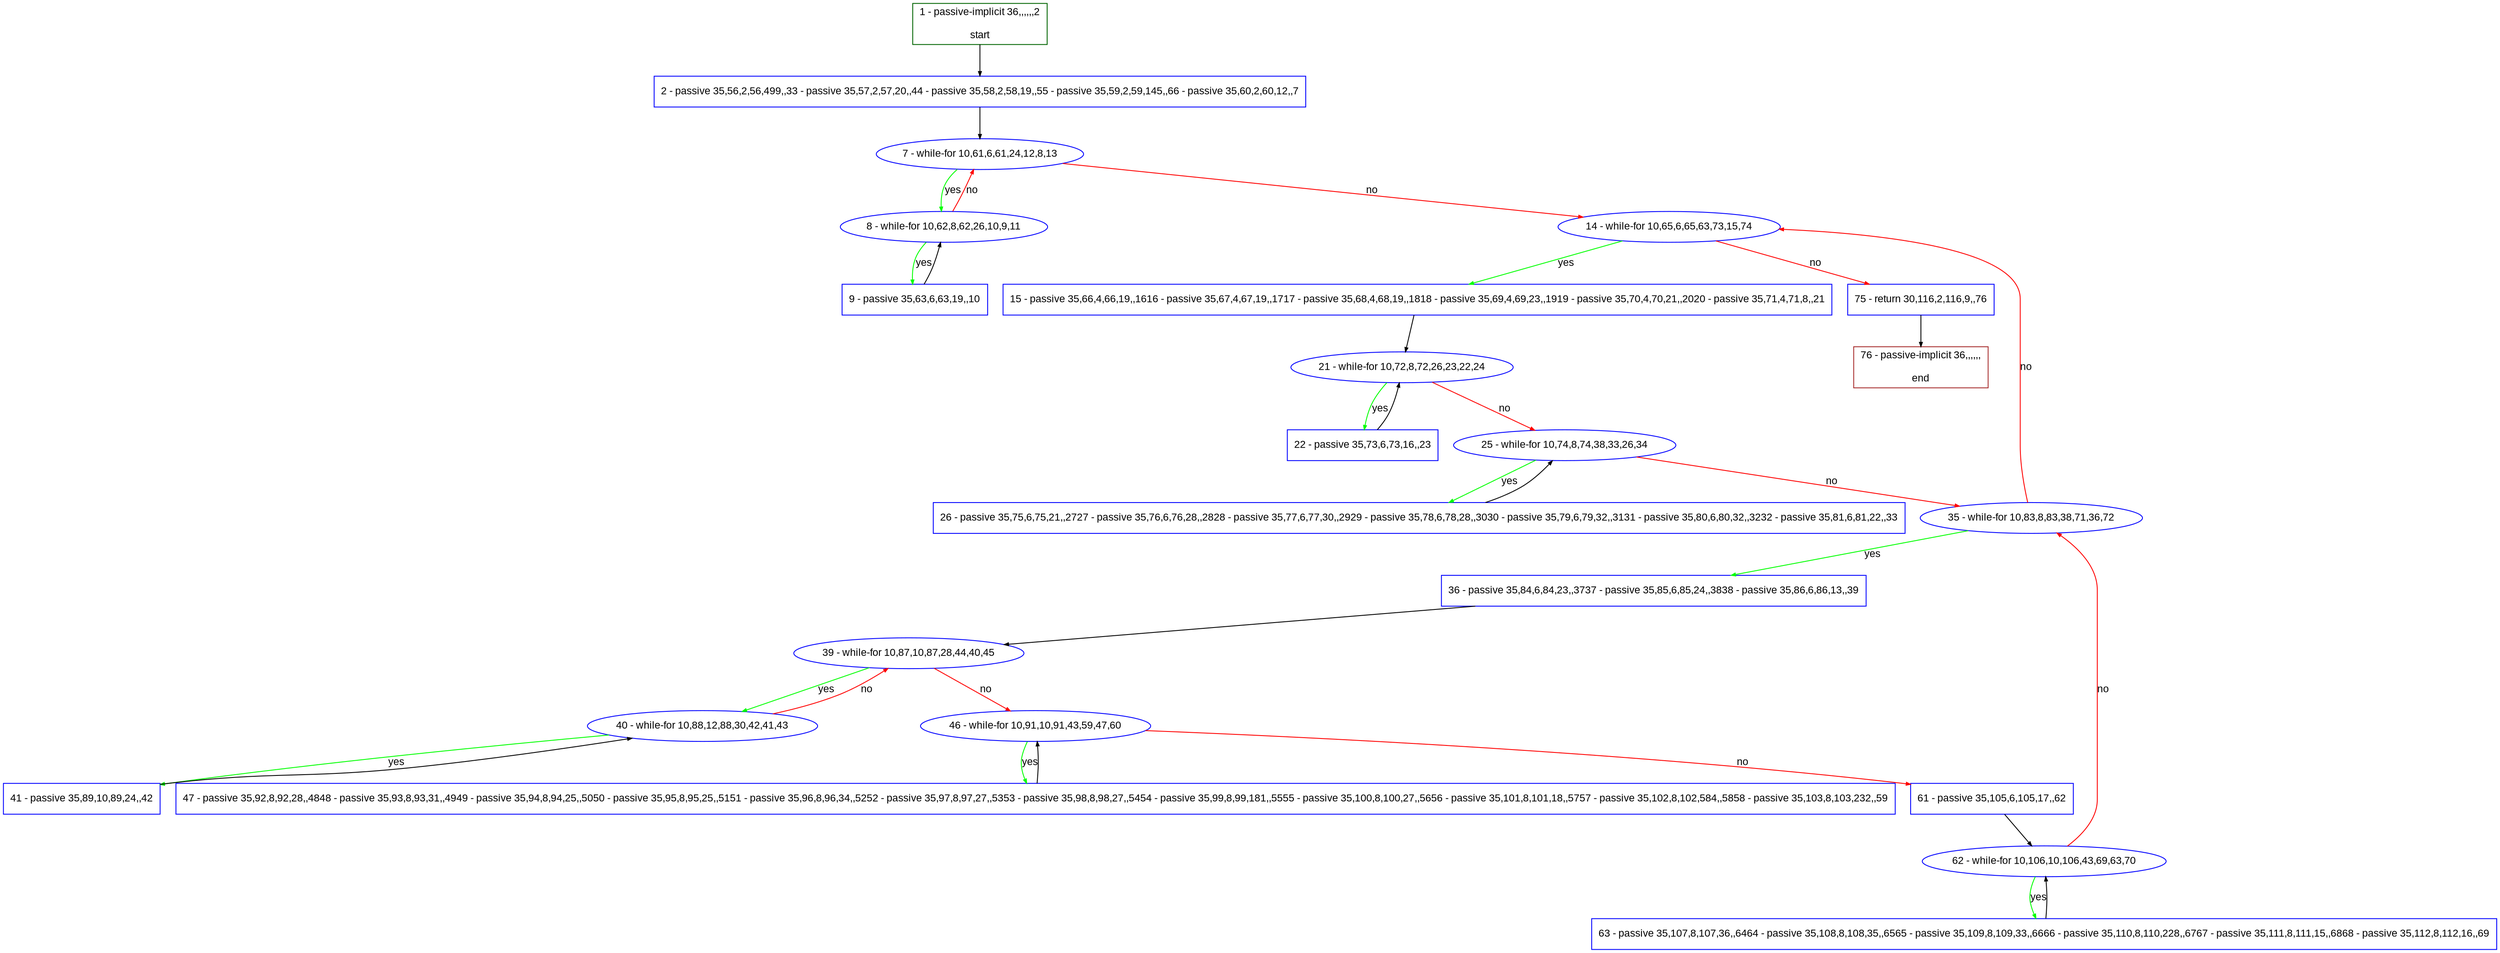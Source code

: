 digraph "" {
  graph [pack="true", label="", fontsize="12", packmode="clust", fontname="Arial", fillcolor="#FFFFCC", bgcolor="white", style="rounded,filled", compound="true"];
  node [node_initialized="no", label="", color="grey", fontsize="12", fillcolor="white", fontname="Arial", style="filled", shape="rectangle", compound="true", fixedsize="false"];
  edge [fontcolor="black", arrowhead="normal", arrowtail="none", arrowsize="0.5", ltail="", label="", color="black", fontsize="12", lhead="", fontname="Arial", dir="forward", compound="true"];
  __N1 [label="2 - passive 35,56,2,56,499,,33 - passive 35,57,2,57,20,,44 - passive 35,58,2,58,19,,55 - passive 35,59,2,59,145,,66 - passive 35,60,2,60,12,,7", color="#0000ff", fillcolor="#ffffff", style="filled", shape="box"];
  __N2 [label="1 - passive-implicit 36,,,,,,2\n\nstart", color="#006400", fillcolor="#ffffff", style="filled", shape="box"];
  __N3 [label="7 - while-for 10,61,6,61,24,12,8,13", color="#0000ff", fillcolor="#ffffff", style="filled", shape="oval"];
  __N4 [label="8 - while-for 10,62,8,62,26,10,9,11", color="#0000ff", fillcolor="#ffffff", style="filled", shape="oval"];
  __N5 [label="14 - while-for 10,65,6,65,63,73,15,74", color="#0000ff", fillcolor="#ffffff", style="filled", shape="oval"];
  __N6 [label="9 - passive 35,63,6,63,19,,10", color="#0000ff", fillcolor="#ffffff", style="filled", shape="box"];
  __N7 [label="15 - passive 35,66,4,66,19,,1616 - passive 35,67,4,67,19,,1717 - passive 35,68,4,68,19,,1818 - passive 35,69,4,69,23,,1919 - passive 35,70,4,70,21,,2020 - passive 35,71,4,71,8,,21", color="#0000ff", fillcolor="#ffffff", style="filled", shape="box"];
  __N8 [label="75 - return 30,116,2,116,9,,76", color="#0000ff", fillcolor="#ffffff", style="filled", shape="box"];
  __N9 [label="21 - while-for 10,72,8,72,26,23,22,24", color="#0000ff", fillcolor="#ffffff", style="filled", shape="oval"];
  __N10 [label="22 - passive 35,73,6,73,16,,23", color="#0000ff", fillcolor="#ffffff", style="filled", shape="box"];
  __N11 [label="25 - while-for 10,74,8,74,38,33,26,34", color="#0000ff", fillcolor="#ffffff", style="filled", shape="oval"];
  __N12 [label="26 - passive 35,75,6,75,21,,2727 - passive 35,76,6,76,28,,2828 - passive 35,77,6,77,30,,2929 - passive 35,78,6,78,28,,3030 - passive 35,79,6,79,32,,3131 - passive 35,80,6,80,32,,3232 - passive 35,81,6,81,22,,33", color="#0000ff", fillcolor="#ffffff", style="filled", shape="box"];
  __N13 [label="35 - while-for 10,83,8,83,38,71,36,72", color="#0000ff", fillcolor="#ffffff", style="filled", shape="oval"];
  __N14 [label="36 - passive 35,84,6,84,23,,3737 - passive 35,85,6,85,24,,3838 - passive 35,86,6,86,13,,39", color="#0000ff", fillcolor="#ffffff", style="filled", shape="box"];
  __N15 [label="39 - while-for 10,87,10,87,28,44,40,45", color="#0000ff", fillcolor="#ffffff", style="filled", shape="oval"];
  __N16 [label="40 - while-for 10,88,12,88,30,42,41,43", color="#0000ff", fillcolor="#ffffff", style="filled", shape="oval"];
  __N17 [label="46 - while-for 10,91,10,91,43,59,47,60", color="#0000ff", fillcolor="#ffffff", style="filled", shape="oval"];
  __N18 [label="41 - passive 35,89,10,89,24,,42", color="#0000ff", fillcolor="#ffffff", style="filled", shape="box"];
  __N19 [label="47 - passive 35,92,8,92,28,,4848 - passive 35,93,8,93,31,,4949 - passive 35,94,8,94,25,,5050 - passive 35,95,8,95,25,,5151 - passive 35,96,8,96,34,,5252 - passive 35,97,8,97,27,,5353 - passive 35,98,8,98,27,,5454 - passive 35,99,8,99,181,,5555 - passive 35,100,8,100,27,,5656 - passive 35,101,8,101,18,,5757 - passive 35,102,8,102,584,,5858 - passive 35,103,8,103,232,,59", color="#0000ff", fillcolor="#ffffff", style="filled", shape="box"];
  __N20 [label="61 - passive 35,105,6,105,17,,62", color="#0000ff", fillcolor="#ffffff", style="filled", shape="box"];
  __N21 [label="62 - while-for 10,106,10,106,43,69,63,70", color="#0000ff", fillcolor="#ffffff", style="filled", shape="oval"];
  __N22 [label="63 - passive 35,107,8,107,36,,6464 - passive 35,108,8,108,35,,6565 - passive 35,109,8,109,33,,6666 - passive 35,110,8,110,228,,6767 - passive 35,111,8,111,15,,6868 - passive 35,112,8,112,16,,69", color="#0000ff", fillcolor="#ffffff", style="filled", shape="box"];
  __N23 [label="76 - passive-implicit 36,,,,,,\n\nend", color="#a52a2a", fillcolor="#ffffff", style="filled", shape="box"];
  __N2 -> __N1 [arrowhead="normal", arrowtail="none", color="#000000", label="", dir="forward"];
  __N1 -> __N3 [arrowhead="normal", arrowtail="none", color="#000000", label="", dir="forward"];
  __N3 -> __N4 [arrowhead="normal", arrowtail="none", color="#00ff00", label="yes", dir="forward"];
  __N4 -> __N3 [arrowhead="normal", arrowtail="none", color="#ff0000", label="no", dir="forward"];
  __N3 -> __N5 [arrowhead="normal", arrowtail="none", color="#ff0000", label="no", dir="forward"];
  __N4 -> __N6 [arrowhead="normal", arrowtail="none", color="#00ff00", label="yes", dir="forward"];
  __N6 -> __N4 [arrowhead="normal", arrowtail="none", color="#000000", label="", dir="forward"];
  __N5 -> __N7 [arrowhead="normal", arrowtail="none", color="#00ff00", label="yes", dir="forward"];
  __N5 -> __N8 [arrowhead="normal", arrowtail="none", color="#ff0000", label="no", dir="forward"];
  __N7 -> __N9 [arrowhead="normal", arrowtail="none", color="#000000", label="", dir="forward"];
  __N9 -> __N10 [arrowhead="normal", arrowtail="none", color="#00ff00", label="yes", dir="forward"];
  __N10 -> __N9 [arrowhead="normal", arrowtail="none", color="#000000", label="", dir="forward"];
  __N9 -> __N11 [arrowhead="normal", arrowtail="none", color="#ff0000", label="no", dir="forward"];
  __N11 -> __N12 [arrowhead="normal", arrowtail="none", color="#00ff00", label="yes", dir="forward"];
  __N12 -> __N11 [arrowhead="normal", arrowtail="none", color="#000000", label="", dir="forward"];
  __N11 -> __N13 [arrowhead="normal", arrowtail="none", color="#ff0000", label="no", dir="forward"];
  __N13 -> __N5 [arrowhead="normal", arrowtail="none", color="#ff0000", label="no", dir="forward"];
  __N13 -> __N14 [arrowhead="normal", arrowtail="none", color="#00ff00", label="yes", dir="forward"];
  __N14 -> __N15 [arrowhead="normal", arrowtail="none", color="#000000", label="", dir="forward"];
  __N15 -> __N16 [arrowhead="normal", arrowtail="none", color="#00ff00", label="yes", dir="forward"];
  __N16 -> __N15 [arrowhead="normal", arrowtail="none", color="#ff0000", label="no", dir="forward"];
  __N15 -> __N17 [arrowhead="normal", arrowtail="none", color="#ff0000", label="no", dir="forward"];
  __N16 -> __N18 [arrowhead="normal", arrowtail="none", color="#00ff00", label="yes", dir="forward"];
  __N18 -> __N16 [arrowhead="normal", arrowtail="none", color="#000000", label="", dir="forward"];
  __N17 -> __N19 [arrowhead="normal", arrowtail="none", color="#00ff00", label="yes", dir="forward"];
  __N19 -> __N17 [arrowhead="normal", arrowtail="none", color="#000000", label="", dir="forward"];
  __N17 -> __N20 [arrowhead="normal", arrowtail="none", color="#ff0000", label="no", dir="forward"];
  __N20 -> __N21 [arrowhead="normal", arrowtail="none", color="#000000", label="", dir="forward"];
  __N21 -> __N13 [arrowhead="normal", arrowtail="none", color="#ff0000", label="no", dir="forward"];
  __N21 -> __N22 [arrowhead="normal", arrowtail="none", color="#00ff00", label="yes", dir="forward"];
  __N22 -> __N21 [arrowhead="normal", arrowtail="none", color="#000000", label="", dir="forward"];
  __N8 -> __N23 [arrowhead="normal", arrowtail="none", color="#000000", label="", dir="forward"];
}

